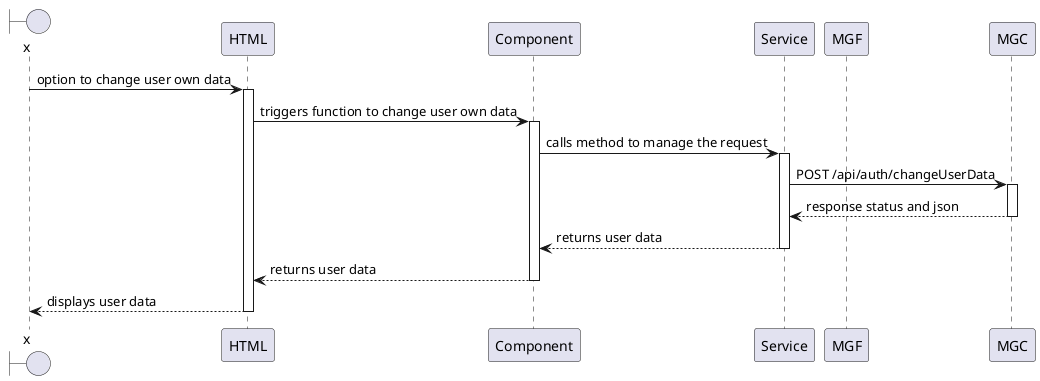 @startuml Process_View_100
boundary x 
participant HTML
participant Component 
participant Service 
participant MGF 


x -> HTML: option to change user own data
activate HTML
HTML -> Component: triggers function to change user own data
activate Component
Component -> Service: calls method to manage the request
activate Service
Service -> MGC: POST /api/auth/changeUserData
activate MGC
MGC --> Service: response status and json
deactivate MGC
Service --> Component: returns user data 
deactivate Service
Component --> HTML: returns user data 
deactivate Component
HTML --> x: displays user data
deactivate HTML